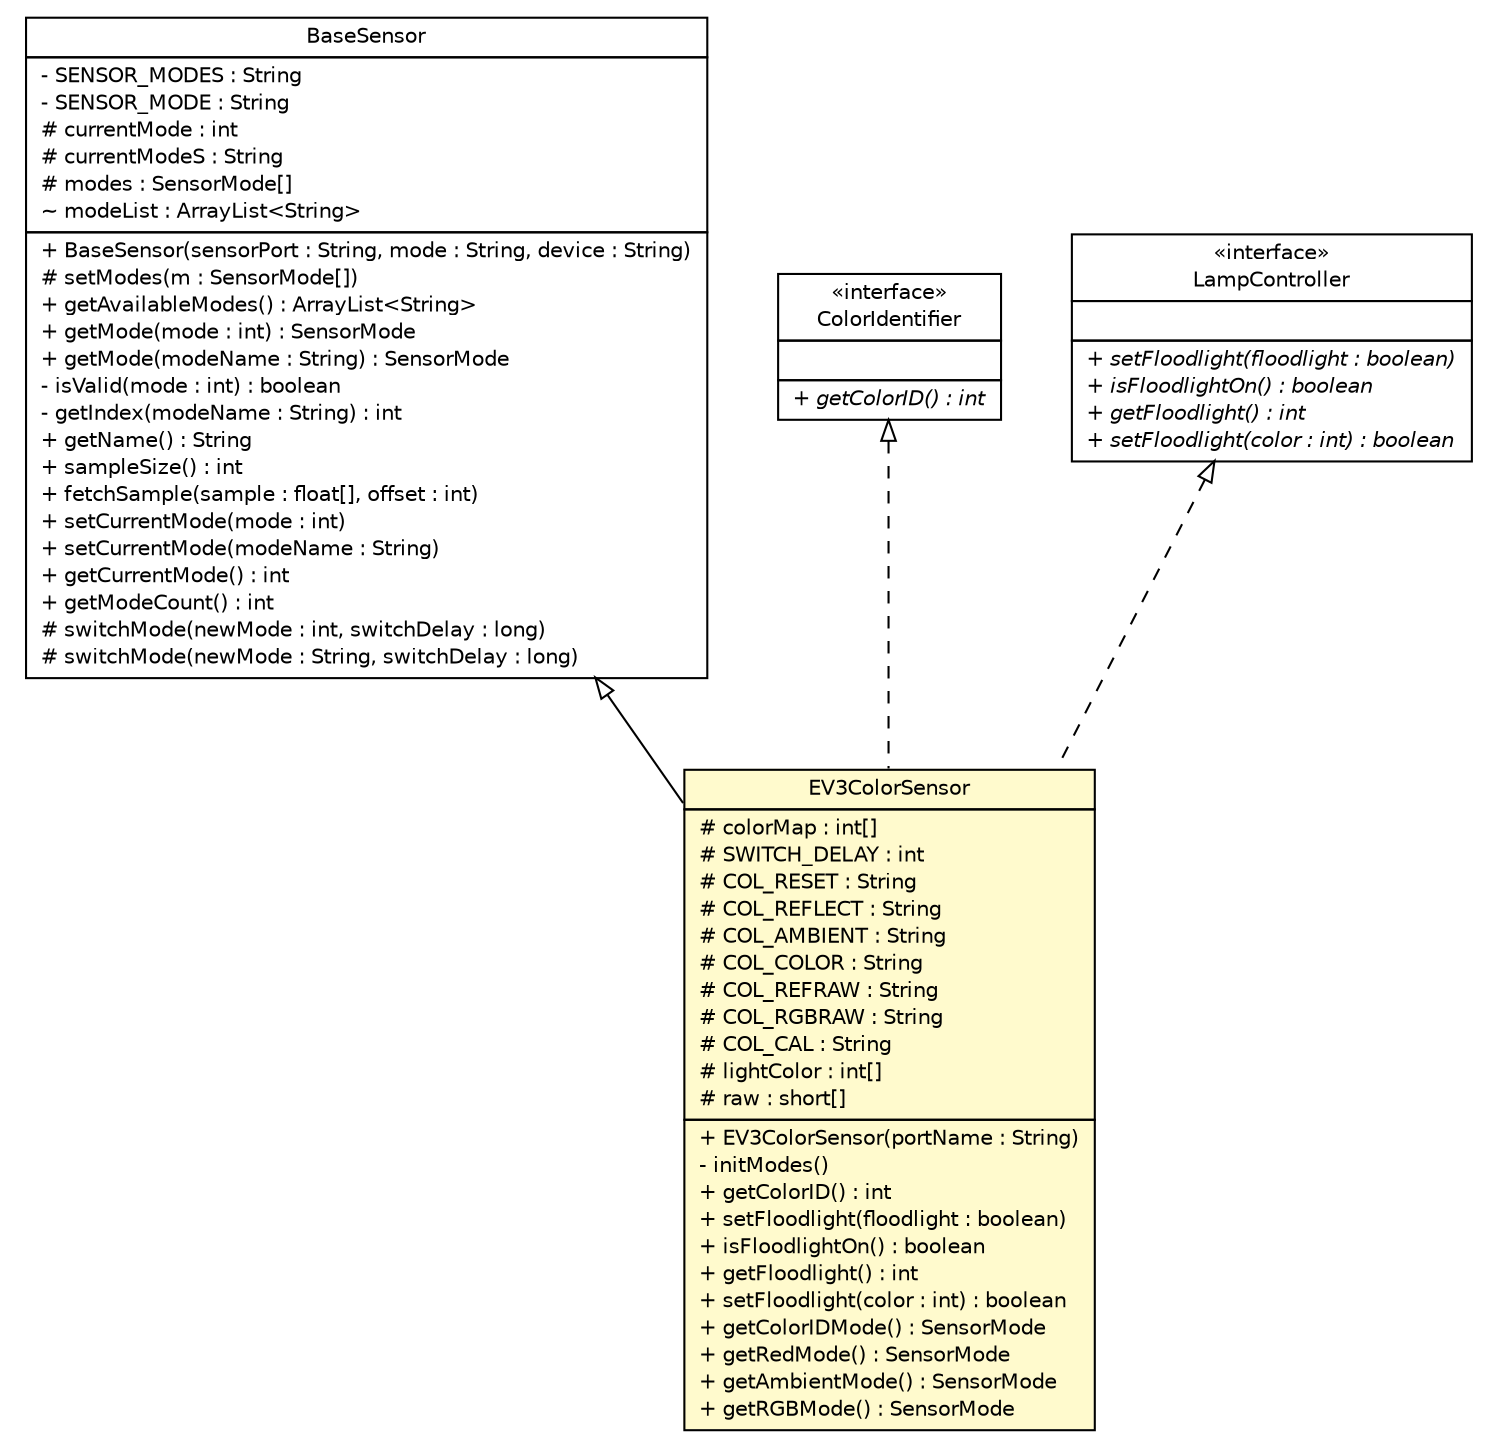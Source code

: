#!/usr/local/bin/dot
#
# Class diagram 
# Generated by UMLGraph version R5_6-24-gf6e263 (http://www.umlgraph.org/)
#

digraph G {
	edge [fontname="Helvetica",fontsize=10,labelfontname="Helvetica",labelfontsize=10];
	node [fontname="Helvetica",fontsize=10,shape=plaintext];
	nodesep=0.25;
	ranksep=0.5;
	// ev3dev.hardware.sensors.BaseSensor
	c2408 [label=<<table title="ev3dev.hardware.sensors.BaseSensor" border="0" cellborder="1" cellspacing="0" cellpadding="2" port="p" href="../BaseSensor.html">
		<tr><td><table border="0" cellspacing="0" cellpadding="1">
<tr><td align="center" balign="center"> BaseSensor </td></tr>
		</table></td></tr>
		<tr><td><table border="0" cellspacing="0" cellpadding="1">
<tr><td align="left" balign="left"> - SENSOR_MODES : String </td></tr>
<tr><td align="left" balign="left"> - SENSOR_MODE : String </td></tr>
<tr><td align="left" balign="left"> # currentMode : int </td></tr>
<tr><td align="left" balign="left"> # currentModeS : String </td></tr>
<tr><td align="left" balign="left"> # modes : SensorMode[] </td></tr>
<tr><td align="left" balign="left"> ~ modeList : ArrayList&lt;String&gt; </td></tr>
		</table></td></tr>
		<tr><td><table border="0" cellspacing="0" cellpadding="1">
<tr><td align="left" balign="left"> + BaseSensor(sensorPort : String, mode : String, device : String) </td></tr>
<tr><td align="left" balign="left"> # setModes(m : SensorMode[]) </td></tr>
<tr><td align="left" balign="left"> + getAvailableModes() : ArrayList&lt;String&gt; </td></tr>
<tr><td align="left" balign="left"> + getMode(mode : int) : SensorMode </td></tr>
<tr><td align="left" balign="left"> + getMode(modeName : String) : SensorMode </td></tr>
<tr><td align="left" balign="left"> - isValid(mode : int) : boolean </td></tr>
<tr><td align="left" balign="left"> - getIndex(modeName : String) : int </td></tr>
<tr><td align="left" balign="left"> + getName() : String </td></tr>
<tr><td align="left" balign="left"> + sampleSize() : int </td></tr>
<tr><td align="left" balign="left"> + fetchSample(sample : float[], offset : int) </td></tr>
<tr><td align="left" balign="left"> + setCurrentMode(mode : int) </td></tr>
<tr><td align="left" balign="left"> + setCurrentMode(modeName : String) </td></tr>
<tr><td align="left" balign="left"> + getCurrentMode() : int </td></tr>
<tr><td align="left" balign="left"> + getModeCount() : int </td></tr>
<tr><td align="left" balign="left"> # switchMode(newMode : int, switchDelay : long) </td></tr>
<tr><td align="left" balign="left"> # switchMode(newMode : String, switchDelay : long) </td></tr>
		</table></td></tr>
		</table>>, URL="../BaseSensor.html", fontname="Helvetica", fontcolor="black", fontsize=10.0];
	// ev3dev.hardware.sensors.ev3.EV3ColorSensor
	c2413 [label=<<table title="ev3dev.hardware.sensors.ev3.EV3ColorSensor" border="0" cellborder="1" cellspacing="0" cellpadding="2" port="p" bgcolor="lemonChiffon" href="./EV3ColorSensor.html">
		<tr><td><table border="0" cellspacing="0" cellpadding="1">
<tr><td align="center" balign="center"> EV3ColorSensor </td></tr>
		</table></td></tr>
		<tr><td><table border="0" cellspacing="0" cellpadding="1">
<tr><td align="left" balign="left"> # colorMap : int[] </td></tr>
<tr><td align="left" balign="left"> # SWITCH_DELAY : int </td></tr>
<tr><td align="left" balign="left"> # COL_RESET : String </td></tr>
<tr><td align="left" balign="left"> # COL_REFLECT : String </td></tr>
<tr><td align="left" balign="left"> # COL_AMBIENT : String </td></tr>
<tr><td align="left" balign="left"> # COL_COLOR : String </td></tr>
<tr><td align="left" balign="left"> # COL_REFRAW : String </td></tr>
<tr><td align="left" balign="left"> # COL_RGBRAW : String </td></tr>
<tr><td align="left" balign="left"> # COL_CAL : String </td></tr>
<tr><td align="left" balign="left"> # lightColor : int[] </td></tr>
<tr><td align="left" balign="left"> # raw : short[] </td></tr>
		</table></td></tr>
		<tr><td><table border="0" cellspacing="0" cellpadding="1">
<tr><td align="left" balign="left"> + EV3ColorSensor(portName : String) </td></tr>
<tr><td align="left" balign="left"> - initModes() </td></tr>
<tr><td align="left" balign="left"> + getColorID() : int </td></tr>
<tr><td align="left" balign="left"> + setFloodlight(floodlight : boolean) </td></tr>
<tr><td align="left" balign="left"> + isFloodlightOn() : boolean </td></tr>
<tr><td align="left" balign="left"> + getFloodlight() : int </td></tr>
<tr><td align="left" balign="left"> + setFloodlight(color : int) : boolean </td></tr>
<tr><td align="left" balign="left"> + getColorIDMode() : SensorMode </td></tr>
<tr><td align="left" balign="left"> + getRedMode() : SensorMode </td></tr>
<tr><td align="left" balign="left"> + getAmbientMode() : SensorMode </td></tr>
<tr><td align="left" balign="left"> + getRGBMode() : SensorMode </td></tr>
		</table></td></tr>
		</table>>, URL="./EV3ColorSensor.html", fontname="Helvetica", fontcolor="black", fontsize=10.0];
	// lejos.robotics.ColorIdentifier
	c2436 [label=<<table title="lejos.robotics.ColorIdentifier" border="0" cellborder="1" cellspacing="0" cellpadding="2" port="p" href="../../../../lejos/robotics/ColorIdentifier.html">
		<tr><td><table border="0" cellspacing="0" cellpadding="1">
<tr><td align="center" balign="center"> &#171;interface&#187; </td></tr>
<tr><td align="center" balign="center"> ColorIdentifier </td></tr>
		</table></td></tr>
		<tr><td><table border="0" cellspacing="0" cellpadding="1">
<tr><td align="left" balign="left">  </td></tr>
		</table></td></tr>
		<tr><td><table border="0" cellspacing="0" cellpadding="1">
<tr><td align="left" balign="left"><font face="Helvetica-Oblique" point-size="10.0"> + getColorID() : int </font></td></tr>
		</table></td></tr>
		</table>>, URL="../../../../lejos/robotics/ColorIdentifier.html", fontname="Helvetica", fontcolor="black", fontsize=10.0];
	// lejos.robotics.LampController
	c2439 [label=<<table title="lejos.robotics.LampController" border="0" cellborder="1" cellspacing="0" cellpadding="2" port="p" href="../../../../lejos/robotics/LampController.html">
		<tr><td><table border="0" cellspacing="0" cellpadding="1">
<tr><td align="center" balign="center"> &#171;interface&#187; </td></tr>
<tr><td align="center" balign="center"> LampController </td></tr>
		</table></td></tr>
		<tr><td><table border="0" cellspacing="0" cellpadding="1">
<tr><td align="left" balign="left">  </td></tr>
		</table></td></tr>
		<tr><td><table border="0" cellspacing="0" cellpadding="1">
<tr><td align="left" balign="left"><font face="Helvetica-Oblique" point-size="10.0"> + setFloodlight(floodlight : boolean) </font></td></tr>
<tr><td align="left" balign="left"><font face="Helvetica-Oblique" point-size="10.0"> + isFloodlightOn() : boolean </font></td></tr>
<tr><td align="left" balign="left"><font face="Helvetica-Oblique" point-size="10.0"> + getFloodlight() : int </font></td></tr>
<tr><td align="left" balign="left"><font face="Helvetica-Oblique" point-size="10.0"> + setFloodlight(color : int) : boolean </font></td></tr>
		</table></td></tr>
		</table>>, URL="../../../../lejos/robotics/LampController.html", fontname="Helvetica", fontcolor="black", fontsize=10.0];
	//ev3dev.hardware.sensors.ev3.EV3ColorSensor extends ev3dev.hardware.sensors.BaseSensor
	c2408:p -> c2413:p [dir=back,arrowtail=empty];
	//ev3dev.hardware.sensors.ev3.EV3ColorSensor implements lejos.robotics.LampController
	c2439:p -> c2413:p [dir=back,arrowtail=empty,style=dashed];
	//ev3dev.hardware.sensors.ev3.EV3ColorSensor implements lejos.robotics.ColorIdentifier
	c2436:p -> c2413:p [dir=back,arrowtail=empty,style=dashed];
}

